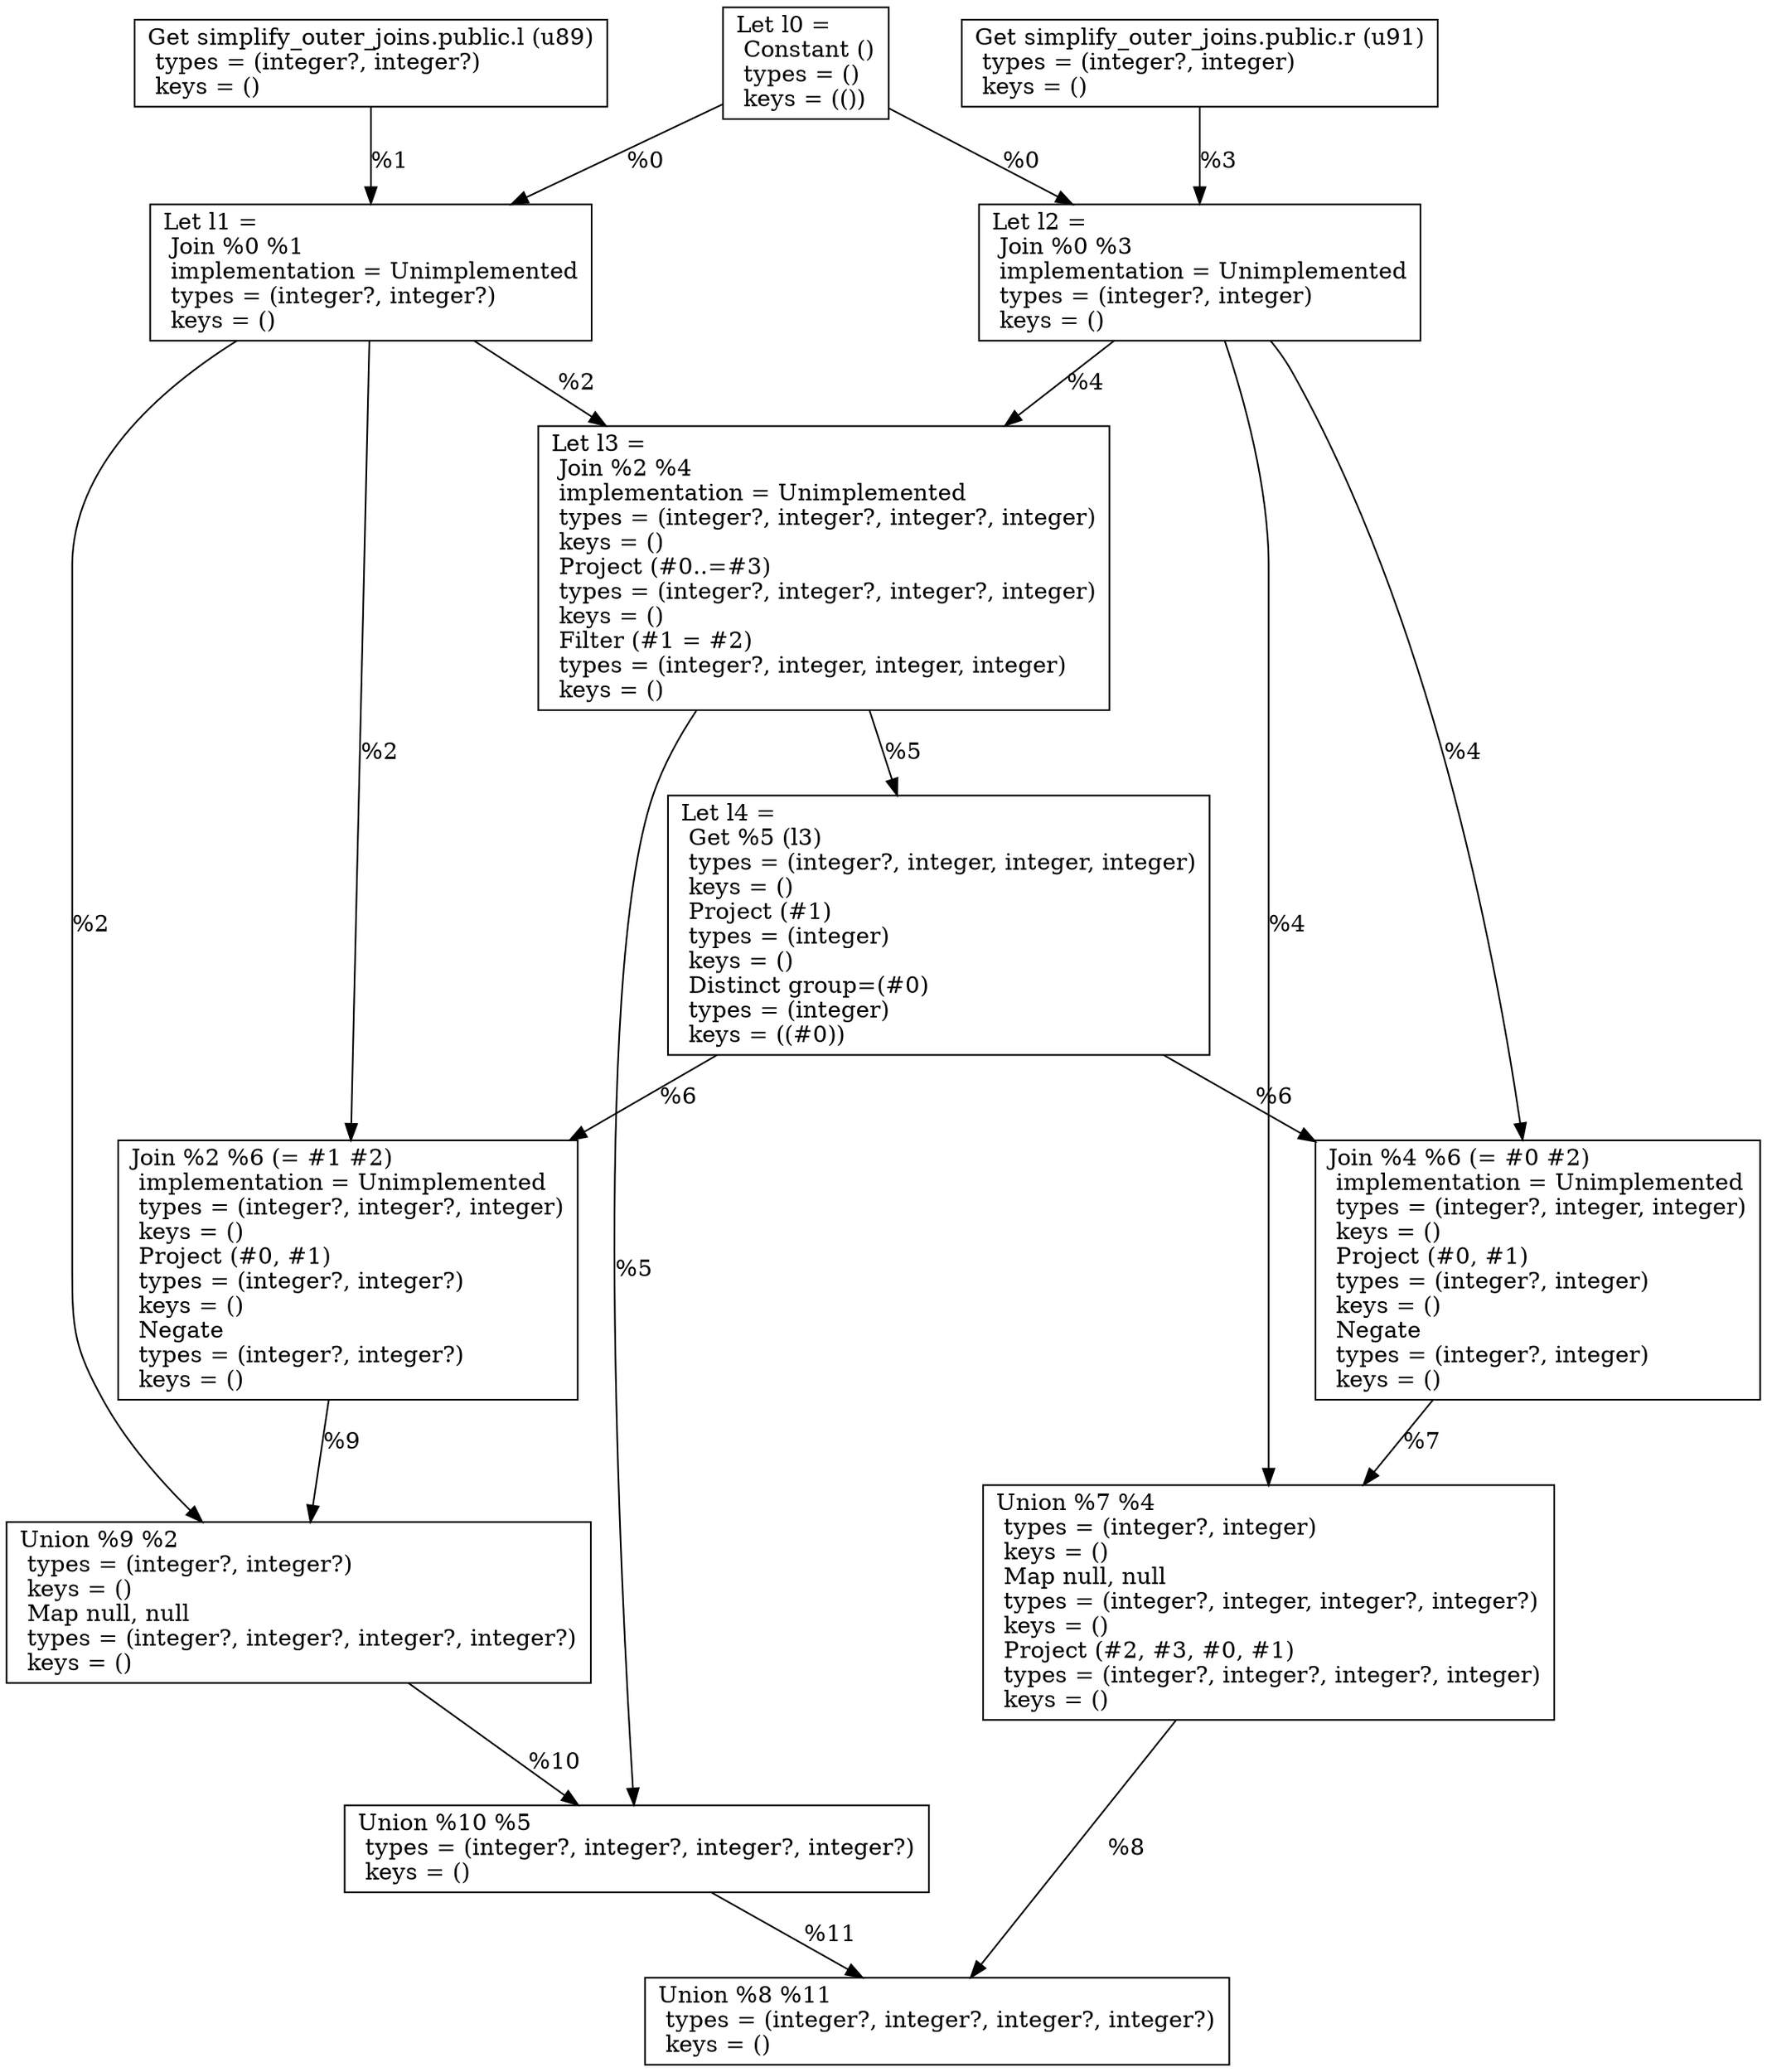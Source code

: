 digraph G {
    node0 [shape = record, label="Let l0 =\l Constant ()\l  types = ()\l  keys = (())\l"]
    node1 [shape = record, label=" Get simplify_outer_joins.public.l (u89)\l  types = (integer?, integer?)\l  keys = ()\l"]
    node2 [shape = record, label="Let l1 =\l Join %0 %1\l  implementation = Unimplemented\l  types = (integer?, integer?)\l  keys = ()\l"]
    node3 [shape = record, label=" Get simplify_outer_joins.public.r (u91)\l  types = (integer?, integer)\l  keys = ()\l"]
    node4 [shape = record, label="Let l2 =\l Join %0 %3\l  implementation = Unimplemented\l  types = (integer?, integer)\l  keys = ()\l"]
    node5 [shape = record, label="Let l3 =\l Join %2 %4\l  implementation = Unimplemented\l  types = (integer?, integer?, integer?, integer)\l  keys = ()\l Project (#0..=#3)\l  types = (integer?, integer?, integer?, integer)\l  keys = ()\l Filter (#1 = #2)\l  types = (integer?, integer, integer, integer)\l  keys = ()\l"]
    node6 [shape = record, label="Let l4 =\l Get %5 (l3)\l  types = (integer?, integer, integer, integer)\l  keys = ()\l Project (#1)\l  types = (integer)\l  keys = ()\l Distinct group=(#0)\l  types = (integer)\l  keys = ((#0))\l"]
    node7 [shape = record, label=" Join %4 %6 (= #0 #2)\l  implementation = Unimplemented\l  types = (integer?, integer, integer)\l  keys = ()\l Project (#0, #1)\l  types = (integer?, integer)\l  keys = ()\l Negate\l  types = (integer?, integer)\l  keys = ()\l"]
    node8 [shape = record, label=" Union %7 %4\l  types = (integer?, integer)\l  keys = ()\l Map null, null\l  types = (integer?, integer, integer?, integer?)\l  keys = ()\l Project (#2, #3, #0, #1)\l  types = (integer?, integer?, integer?, integer)\l  keys = ()\l"]
    node9 [shape = record, label=" Join %2 %6 (= #1 #2)\l  implementation = Unimplemented\l  types = (integer?, integer?, integer)\l  keys = ()\l Project (#0, #1)\l  types = (integer?, integer?)\l  keys = ()\l Negate\l  types = (integer?, integer?)\l  keys = ()\l"]
    node10 [shape = record, label=" Union %9 %2\l  types = (integer?, integer?)\l  keys = ()\l Map null, null\l  types = (integer?, integer?, integer?, integer?)\l  keys = ()\l"]
    node11 [shape = record, label=" Union %10 %5\l  types = (integer?, integer?, integer?, integer?)\l  keys = ()\l"]
    node12 [shape = record, label=" Union %8 %11\l  types = (integer?, integer?, integer?, integer?)\l  keys = ()\l"]
    node10 -> node11 [label = "%10\l"]
    node4 -> node8 [label = "%4\l"]
    node3 -> node4 [label = "%3\l"]
    node0 -> node4 [label = "%0\l"]
    node1 -> node2 [label = "%1\l"]
    node4 -> node7 [label = "%4\l"]
    node7 -> node8 [label = "%7\l"]
    node11 -> node12 [label = "%11\l"]
    node4 -> node5 [label = "%4\l"]
    node6 -> node9 [label = "%6\l"]
    node2 -> node9 [label = "%2\l"]
    node0 -> node2 [label = "%0\l"]
    node8 -> node12 [label = "%8\l"]
    node6 -> node7 [label = "%6\l"]
    node2 -> node10 [label = "%2\l"]
    node9 -> node10 [label = "%9\l"]
    node5 -> node11 [label = "%5\l"]
    node2 -> node5 [label = "%2\l"]
    node5 -> node6 [label = "%5\l"]
}
